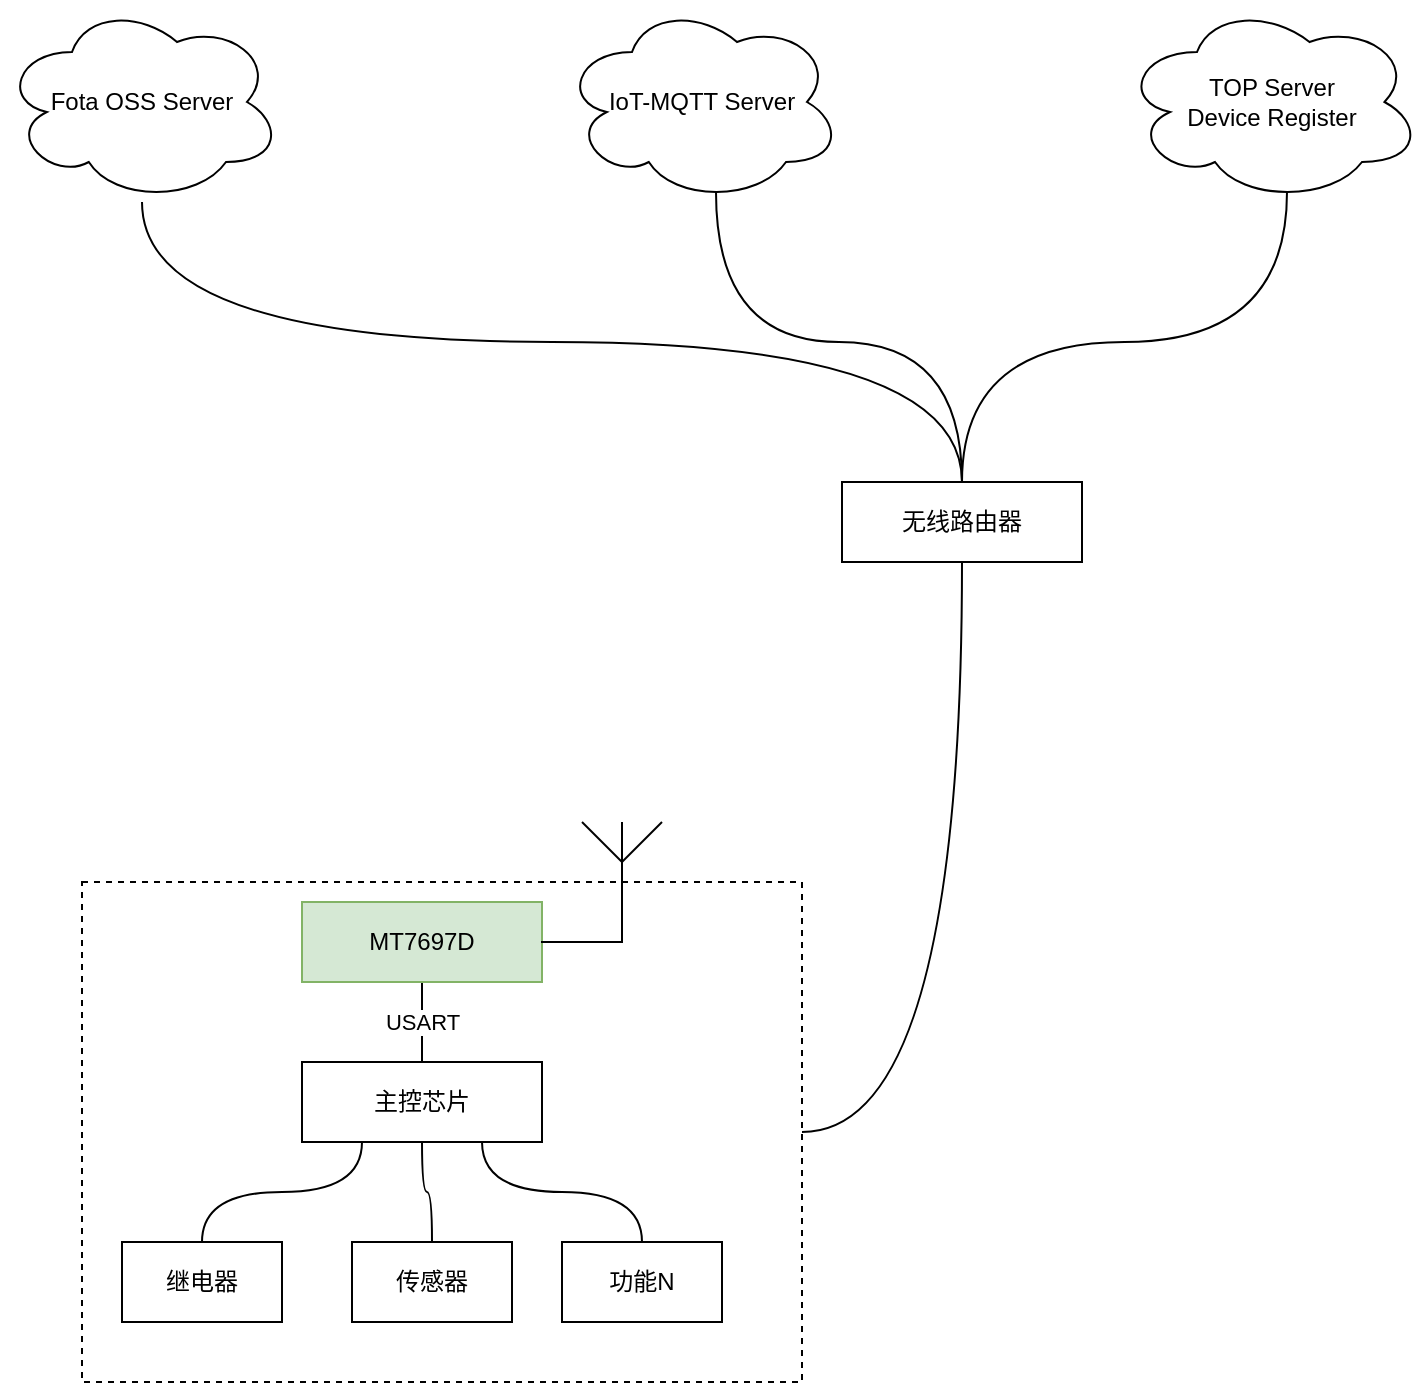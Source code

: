 <mxfile version="12.4.8" type="github">
  <diagram id="uEFxOKB--ZDihy7HPuEc" name="第 1 页">
    <mxGraphModel dx="1008" dy="521" grid="1" gridSize="10" guides="1" tooltips="1" connect="1" arrows="1" fold="1" page="1" pageScale="1" pageWidth="1169" pageHeight="827" math="0" shadow="0">
      <root>
        <mxCell id="0"/>
        <mxCell id="1" parent="0"/>
        <mxCell id="xuZbQlAt7XbXwIj1dRuo-11" style="edgeStyle=orthogonalEdgeStyle;rounded=0;orthogonalLoop=1;jettySize=auto;html=1;exitX=1;exitY=0.5;exitDx=0;exitDy=0;endArrow=none;endFill=0;curved=1;" edge="1" parent="1" source="dlpDQkjk9Ghl0g33a65h-2" target="xuZbQlAt7XbXwIj1dRuo-9">
          <mxGeometry relative="1" as="geometry"/>
        </mxCell>
        <mxCell id="dlpDQkjk9Ghl0g33a65h-2" value="" style="rounded=0;whiteSpace=wrap;html=1;dashed=1;" parent="1" vertex="1">
          <mxGeometry x="200" y="500" width="360" height="250" as="geometry"/>
        </mxCell>
        <mxCell id="xuZbQlAt7XbXwIj1dRuo-3" value="USART" style="edgeStyle=orthogonalEdgeStyle;rounded=0;orthogonalLoop=1;jettySize=auto;html=1;exitX=0.5;exitY=1;exitDx=0;exitDy=0;entryX=0.5;entryY=0;entryDx=0;entryDy=0;endArrow=none;endFill=0;" edge="1" parent="1" source="dlpDQkjk9Ghl0g33a65h-3" target="Uirxl9wFZF3BG0lqKNT9-1">
          <mxGeometry relative="1" as="geometry"/>
        </mxCell>
        <mxCell id="dlpDQkjk9Ghl0g33a65h-3" value="MT7697D" style="rounded=0;whiteSpace=wrap;html=1;fillColor=#d5e8d4;strokeColor=#82b366;" parent="1" vertex="1">
          <mxGeometry x="310" y="510" width="120" height="40" as="geometry"/>
        </mxCell>
        <mxCell id="7Usn7wG0eWf6IEYnhf6R-1" value="IoT-MQTT Server" style="ellipse;shape=cloud;whiteSpace=wrap;html=1;" parent="1" vertex="1">
          <mxGeometry x="440" y="60" width="140" height="100" as="geometry"/>
        </mxCell>
        <mxCell id="7Usn7wG0eWf6IEYnhf6R-2" value="TOP Server&lt;br&gt;Device Register" style="ellipse;shape=cloud;whiteSpace=wrap;html=1;" parent="1" vertex="1">
          <mxGeometry x="720" y="60" width="150" height="100" as="geometry"/>
        </mxCell>
        <mxCell id="7Usn7wG0eWf6IEYnhf6R-3" value="Fota OSS Server" style="ellipse;shape=cloud;whiteSpace=wrap;html=1;" parent="1" vertex="1">
          <mxGeometry x="160" y="60" width="140" height="100" as="geometry"/>
        </mxCell>
        <mxCell id="xuZbQlAt7XbXwIj1dRuo-20" style="edgeStyle=orthogonalEdgeStyle;curved=1;rounded=0;orthogonalLoop=1;jettySize=auto;html=1;exitX=0.25;exitY=1;exitDx=0;exitDy=0;endArrow=none;endFill=0;" edge="1" parent="1" source="Uirxl9wFZF3BG0lqKNT9-1" target="xuZbQlAt7XbXwIj1dRuo-15">
          <mxGeometry relative="1" as="geometry"/>
        </mxCell>
        <mxCell id="xuZbQlAt7XbXwIj1dRuo-21" style="edgeStyle=orthogonalEdgeStyle;curved=1;rounded=0;orthogonalLoop=1;jettySize=auto;html=1;exitX=0.5;exitY=1;exitDx=0;exitDy=0;endArrow=none;endFill=0;" edge="1" parent="1" source="Uirxl9wFZF3BG0lqKNT9-1" target="xuZbQlAt7XbXwIj1dRuo-18">
          <mxGeometry relative="1" as="geometry"/>
        </mxCell>
        <mxCell id="xuZbQlAt7XbXwIj1dRuo-22" style="edgeStyle=orthogonalEdgeStyle;curved=1;rounded=0;orthogonalLoop=1;jettySize=auto;html=1;exitX=0.75;exitY=1;exitDx=0;exitDy=0;entryX=0.5;entryY=0;entryDx=0;entryDy=0;endArrow=none;endFill=0;" edge="1" parent="1" source="Uirxl9wFZF3BG0lqKNT9-1" target="xuZbQlAt7XbXwIj1dRuo-19">
          <mxGeometry relative="1" as="geometry"/>
        </mxCell>
        <mxCell id="Uirxl9wFZF3BG0lqKNT9-1" value="主控芯片" style="rounded=0;whiteSpace=wrap;html=1;" parent="1" vertex="1">
          <mxGeometry x="310" y="590" width="120" height="40" as="geometry"/>
        </mxCell>
        <mxCell id="xuZbQlAt7XbXwIj1dRuo-8" value="" style="group" vertex="1" connectable="0" parent="1">
          <mxGeometry x="430" y="470" width="50" height="60" as="geometry"/>
        </mxCell>
        <mxCell id="xuZbQlAt7XbXwIj1dRuo-4" value="" style="shape=partialRectangle;whiteSpace=wrap;html=1;top=0;left=0;fillColor=none;" vertex="1" parent="xuZbQlAt7XbXwIj1dRuo-8">
          <mxGeometry y="20" width="40" height="40" as="geometry"/>
        </mxCell>
        <mxCell id="xuZbQlAt7XbXwIj1dRuo-5" value="" style="endArrow=none;html=1;" edge="1" parent="xuZbQlAt7XbXwIj1dRuo-8">
          <mxGeometry width="50" height="50" relative="1" as="geometry">
            <mxPoint x="40" y="20" as="sourcePoint"/>
            <mxPoint x="60" as="targetPoint"/>
          </mxGeometry>
        </mxCell>
        <mxCell id="xuZbQlAt7XbXwIj1dRuo-6" value="" style="endArrow=none;html=1;" edge="1" parent="xuZbQlAt7XbXwIj1dRuo-8">
          <mxGeometry width="50" height="50" relative="1" as="geometry">
            <mxPoint x="40" y="20" as="sourcePoint"/>
            <mxPoint x="20" as="targetPoint"/>
          </mxGeometry>
        </mxCell>
        <mxCell id="xuZbQlAt7XbXwIj1dRuo-7" value="" style="endArrow=none;html=1;" edge="1" parent="xuZbQlAt7XbXwIj1dRuo-8">
          <mxGeometry width="50" height="50" relative="1" as="geometry">
            <mxPoint x="40" y="20" as="sourcePoint"/>
            <mxPoint x="40" as="targetPoint"/>
          </mxGeometry>
        </mxCell>
        <mxCell id="xuZbQlAt7XbXwIj1dRuo-12" style="edgeStyle=orthogonalEdgeStyle;curved=1;rounded=0;orthogonalLoop=1;jettySize=auto;html=1;exitX=0.5;exitY=0;exitDx=0;exitDy=0;entryX=0.55;entryY=0.95;entryDx=0;entryDy=0;entryPerimeter=0;endArrow=none;endFill=0;" edge="1" parent="1" source="xuZbQlAt7XbXwIj1dRuo-9" target="7Usn7wG0eWf6IEYnhf6R-2">
          <mxGeometry relative="1" as="geometry"/>
        </mxCell>
        <mxCell id="xuZbQlAt7XbXwIj1dRuo-13" style="edgeStyle=orthogonalEdgeStyle;curved=1;rounded=0;orthogonalLoop=1;jettySize=auto;html=1;exitX=0.5;exitY=0;exitDx=0;exitDy=0;entryX=0.55;entryY=0.95;entryDx=0;entryDy=0;entryPerimeter=0;endArrow=none;endFill=0;" edge="1" parent="1" source="xuZbQlAt7XbXwIj1dRuo-9" target="7Usn7wG0eWf6IEYnhf6R-1">
          <mxGeometry relative="1" as="geometry"/>
        </mxCell>
        <mxCell id="xuZbQlAt7XbXwIj1dRuo-14" style="edgeStyle=orthogonalEdgeStyle;curved=1;rounded=0;orthogonalLoop=1;jettySize=auto;html=1;exitX=0.5;exitY=0;exitDx=0;exitDy=0;endArrow=none;endFill=0;" edge="1" parent="1" source="xuZbQlAt7XbXwIj1dRuo-9" target="7Usn7wG0eWf6IEYnhf6R-3">
          <mxGeometry relative="1" as="geometry"/>
        </mxCell>
        <mxCell id="xuZbQlAt7XbXwIj1dRuo-9" value="无线路由器" style="rounded=0;whiteSpace=wrap;html=1;" vertex="1" parent="1">
          <mxGeometry x="580" y="300" width="120" height="40" as="geometry"/>
        </mxCell>
        <mxCell id="xuZbQlAt7XbXwIj1dRuo-15" value="继电器" style="rounded=0;whiteSpace=wrap;html=1;" vertex="1" parent="1">
          <mxGeometry x="220" y="680" width="80" height="40" as="geometry"/>
        </mxCell>
        <mxCell id="xuZbQlAt7XbXwIj1dRuo-18" value="传感器" style="rounded=0;whiteSpace=wrap;html=1;" vertex="1" parent="1">
          <mxGeometry x="335" y="680" width="80" height="40" as="geometry"/>
        </mxCell>
        <mxCell id="xuZbQlAt7XbXwIj1dRuo-19" value="功能N" style="rounded=0;whiteSpace=wrap;html=1;" vertex="1" parent="1">
          <mxGeometry x="440" y="680" width="80" height="40" as="geometry"/>
        </mxCell>
      </root>
    </mxGraphModel>
  </diagram>
</mxfile>
